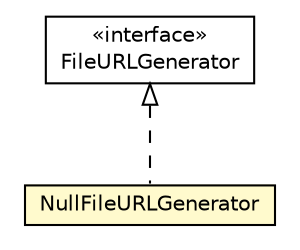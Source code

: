 #!/usr/local/bin/dot
#
# Class diagram 
# Generated by UMLGraph version R5_6-24-gf6e263 (http://www.umlgraph.org/)
#

digraph G {
	edge [fontname="Helvetica",fontsize=10,labelfontname="Helvetica",labelfontsize=10];
	node [fontname="Helvetica",fontsize=10,shape=plaintext];
	nodesep=0.25;
	ranksep=0.5;
	// io.werval.util.Stacktraces.FileURLGenerator
	c36690 [label=<<table title="io.werval.util.Stacktraces.FileURLGenerator" border="0" cellborder="1" cellspacing="0" cellpadding="2" port="p" href="./Stacktraces.FileURLGenerator.html">
		<tr><td><table border="0" cellspacing="0" cellpadding="1">
<tr><td align="center" balign="center"> &#171;interface&#187; </td></tr>
<tr><td align="center" balign="center"> FileURLGenerator </td></tr>
		</table></td></tr>
		</table>>, URL="./Stacktraces.FileURLGenerator.html", fontname="Helvetica", fontcolor="black", fontsize=10.0];
	// io.werval.util.Stacktraces.NullFileURLGenerator
	c36691 [label=<<table title="io.werval.util.Stacktraces.NullFileURLGenerator" border="0" cellborder="1" cellspacing="0" cellpadding="2" port="p" bgcolor="lemonChiffon" href="./Stacktraces.NullFileURLGenerator.html">
		<tr><td><table border="0" cellspacing="0" cellpadding="1">
<tr><td align="center" balign="center"> NullFileURLGenerator </td></tr>
		</table></td></tr>
		</table>>, URL="./Stacktraces.NullFileURLGenerator.html", fontname="Helvetica", fontcolor="black", fontsize=10.0];
	//io.werval.util.Stacktraces.NullFileURLGenerator implements io.werval.util.Stacktraces.FileURLGenerator
	c36690:p -> c36691:p [dir=back,arrowtail=empty,style=dashed];
}

